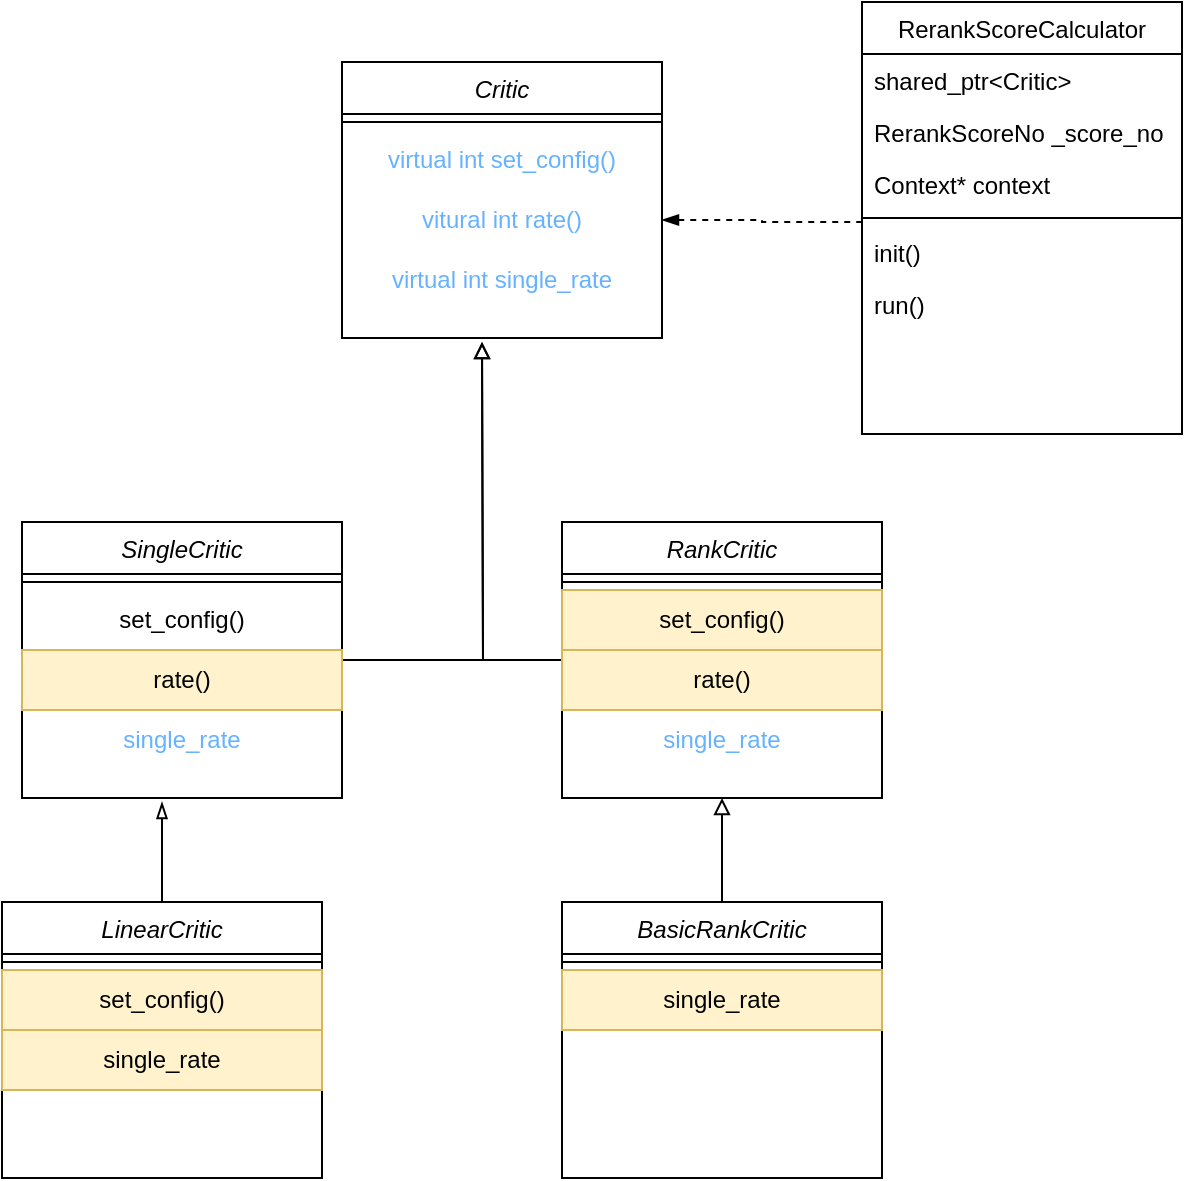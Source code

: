 <mxfile version="16.6.4" type="github">
  <diagram id="C5RBs43oDa-KdzZeNtuy" name="Page-1">
    <mxGraphModel dx="1422" dy="762" grid="1" gridSize="10" guides="1" tooltips="1" connect="1" arrows="1" fold="1" page="1" pageScale="1" pageWidth="827" pageHeight="1169" math="0" shadow="0">
      <root>
        <mxCell id="WIyWlLk6GJQsqaUBKTNV-0" />
        <mxCell id="WIyWlLk6GJQsqaUBKTNV-1" parent="WIyWlLk6GJQsqaUBKTNV-0" />
        <mxCell id="zkfFHV4jXpPFQw0GAbJ--0" value="Critic" style="swimlane;fontStyle=2;align=center;verticalAlign=top;childLayout=stackLayout;horizontal=1;startSize=26;horizontalStack=0;resizeParent=1;resizeLast=0;collapsible=1;marginBottom=0;rounded=0;shadow=0;strokeWidth=1;" parent="WIyWlLk6GJQsqaUBKTNV-1" vertex="1">
          <mxGeometry x="220" y="120" width="160" height="138" as="geometry">
            <mxRectangle x="230" y="140" width="160" height="26" as="alternateBounds" />
          </mxGeometry>
        </mxCell>
        <mxCell id="zkfFHV4jXpPFQw0GAbJ--4" value="" style="line;html=1;strokeWidth=1;align=left;verticalAlign=middle;spacingTop=-1;spacingLeft=3;spacingRight=3;rotatable=0;labelPosition=right;points=[];portConstraint=eastwest;" parent="zkfFHV4jXpPFQw0GAbJ--0" vertex="1">
          <mxGeometry y="26" width="160" height="8" as="geometry" />
        </mxCell>
        <mxCell id="ASajOB_n0ggVF3GqJLxd-9" value="virtual int set_config()" style="text;html=1;strokeColor=none;fillColor=none;align=center;verticalAlign=middle;whiteSpace=wrap;rounded=0;fontColor=#66B2FF;" vertex="1" parent="zkfFHV4jXpPFQw0GAbJ--0">
          <mxGeometry y="34" width="160" height="30" as="geometry" />
        </mxCell>
        <mxCell id="ASajOB_n0ggVF3GqJLxd-10" value="vitural int rate()" style="text;html=1;strokeColor=none;fillColor=none;align=center;verticalAlign=middle;whiteSpace=wrap;rounded=0;fontColor=#66B2FF;" vertex="1" parent="zkfFHV4jXpPFQw0GAbJ--0">
          <mxGeometry y="64" width="160" height="30" as="geometry" />
        </mxCell>
        <mxCell id="ASajOB_n0ggVF3GqJLxd-11" value="virtual int single_rate" style="text;html=1;strokeColor=none;fillColor=none;align=center;verticalAlign=middle;whiteSpace=wrap;rounded=0;fontColor=#66B2FF;" vertex="1" parent="zkfFHV4jXpPFQw0GAbJ--0">
          <mxGeometry y="94" width="160" height="30" as="geometry" />
        </mxCell>
        <mxCell id="zkfFHV4jXpPFQw0GAbJ--17" value="RerankScoreCalculator" style="swimlane;fontStyle=0;align=center;verticalAlign=top;childLayout=stackLayout;horizontal=1;startSize=26;horizontalStack=0;resizeParent=1;resizeLast=0;collapsible=1;marginBottom=0;rounded=0;shadow=0;strokeWidth=1;" parent="WIyWlLk6GJQsqaUBKTNV-1" vertex="1">
          <mxGeometry x="480" y="90" width="160" height="216" as="geometry">
            <mxRectangle x="550" y="140" width="160" height="26" as="alternateBounds" />
          </mxGeometry>
        </mxCell>
        <mxCell id="zkfFHV4jXpPFQw0GAbJ--18" value="shared_ptr&lt;Critic&gt;" style="text;align=left;verticalAlign=top;spacingLeft=4;spacingRight=4;overflow=hidden;rotatable=0;points=[[0,0.5],[1,0.5]];portConstraint=eastwest;" parent="zkfFHV4jXpPFQw0GAbJ--17" vertex="1">
          <mxGeometry y="26" width="160" height="26" as="geometry" />
        </mxCell>
        <mxCell id="zkfFHV4jXpPFQw0GAbJ--19" value="RerankScoreNo _score_no" style="text;align=left;verticalAlign=top;spacingLeft=4;spacingRight=4;overflow=hidden;rotatable=0;points=[[0,0.5],[1,0.5]];portConstraint=eastwest;rounded=0;shadow=0;html=0;" parent="zkfFHV4jXpPFQw0GAbJ--17" vertex="1">
          <mxGeometry y="52" width="160" height="26" as="geometry" />
        </mxCell>
        <mxCell id="zkfFHV4jXpPFQw0GAbJ--21" value="Context* context" style="text;align=left;verticalAlign=top;spacingLeft=4;spacingRight=4;overflow=hidden;rotatable=0;points=[[0,0.5],[1,0.5]];portConstraint=eastwest;rounded=0;shadow=0;html=0;" parent="zkfFHV4jXpPFQw0GAbJ--17" vertex="1">
          <mxGeometry y="78" width="160" height="26" as="geometry" />
        </mxCell>
        <mxCell id="zkfFHV4jXpPFQw0GAbJ--23" value="" style="line;html=1;strokeWidth=1;align=left;verticalAlign=middle;spacingTop=-1;spacingLeft=3;spacingRight=3;rotatable=0;labelPosition=right;points=[];portConstraint=eastwest;" parent="zkfFHV4jXpPFQw0GAbJ--17" vertex="1">
          <mxGeometry y="104" width="160" height="8" as="geometry" />
        </mxCell>
        <mxCell id="zkfFHV4jXpPFQw0GAbJ--24" value="init()" style="text;align=left;verticalAlign=top;spacingLeft=4;spacingRight=4;overflow=hidden;rotatable=0;points=[[0,0.5],[1,0.5]];portConstraint=eastwest;" parent="zkfFHV4jXpPFQw0GAbJ--17" vertex="1">
          <mxGeometry y="112" width="160" height="26" as="geometry" />
        </mxCell>
        <mxCell id="zkfFHV4jXpPFQw0GAbJ--25" value="run()" style="text;align=left;verticalAlign=top;spacingLeft=4;spacingRight=4;overflow=hidden;rotatable=0;points=[[0,0.5],[1,0.5]];portConstraint=eastwest;" parent="zkfFHV4jXpPFQw0GAbJ--17" vertex="1">
          <mxGeometry y="138" width="160" height="26" as="geometry" />
        </mxCell>
        <mxCell id="ASajOB_n0ggVF3GqJLxd-22" style="edgeStyle=orthogonalEdgeStyle;rounded=0;orthogonalLoop=1;jettySize=auto;html=1;fontColor=#66B2FF;endArrow=block;endFill=0;" edge="1" parent="WIyWlLk6GJQsqaUBKTNV-1" source="ASajOB_n0ggVF3GqJLxd-12">
          <mxGeometry relative="1" as="geometry">
            <mxPoint x="290" y="260" as="targetPoint" />
          </mxGeometry>
        </mxCell>
        <mxCell id="ASajOB_n0ggVF3GqJLxd-12" value="SingleCritic" style="swimlane;fontStyle=2;align=center;verticalAlign=top;childLayout=stackLayout;horizontal=1;startSize=26;horizontalStack=0;resizeParent=1;resizeLast=0;collapsible=1;marginBottom=0;rounded=0;shadow=0;strokeWidth=1;" vertex="1" parent="WIyWlLk6GJQsqaUBKTNV-1">
          <mxGeometry x="60" y="350" width="160" height="138" as="geometry">
            <mxRectangle x="230" y="140" width="160" height="26" as="alternateBounds" />
          </mxGeometry>
        </mxCell>
        <mxCell id="ASajOB_n0ggVF3GqJLxd-13" value="" style="line;html=1;strokeWidth=1;align=left;verticalAlign=middle;spacingTop=-1;spacingLeft=3;spacingRight=3;rotatable=0;labelPosition=right;points=[];portConstraint=eastwest;" vertex="1" parent="ASajOB_n0ggVF3GqJLxd-12">
          <mxGeometry y="26" width="160" height="8" as="geometry" />
        </mxCell>
        <mxCell id="ASajOB_n0ggVF3GqJLxd-14" value="set_config()" style="text;html=1;align=center;verticalAlign=middle;whiteSpace=wrap;rounded=0;" vertex="1" parent="ASajOB_n0ggVF3GqJLxd-12">
          <mxGeometry y="34" width="160" height="30" as="geometry" />
        </mxCell>
        <mxCell id="ASajOB_n0ggVF3GqJLxd-15" value="rate()" style="text;html=1;strokeColor=#d6b656;fillColor=#fff2cc;align=center;verticalAlign=middle;whiteSpace=wrap;rounded=0;" vertex="1" parent="ASajOB_n0ggVF3GqJLxd-12">
          <mxGeometry y="64" width="160" height="30" as="geometry" />
        </mxCell>
        <mxCell id="ASajOB_n0ggVF3GqJLxd-16" value="single_rate" style="text;html=1;strokeColor=none;fillColor=none;align=center;verticalAlign=middle;whiteSpace=wrap;rounded=0;fontColor=#66B2FF;" vertex="1" parent="ASajOB_n0ggVF3GqJLxd-12">
          <mxGeometry y="94" width="160" height="30" as="geometry" />
        </mxCell>
        <mxCell id="ASajOB_n0ggVF3GqJLxd-23" style="edgeStyle=orthogonalEdgeStyle;rounded=0;orthogonalLoop=1;jettySize=auto;html=1;fontColor=#66B2FF;endArrow=block;endFill=0;" edge="1" parent="WIyWlLk6GJQsqaUBKTNV-1" source="ASajOB_n0ggVF3GqJLxd-17">
          <mxGeometry relative="1" as="geometry">
            <mxPoint x="290" y="260" as="targetPoint" />
          </mxGeometry>
        </mxCell>
        <mxCell id="ASajOB_n0ggVF3GqJLxd-17" value="RankCritic" style="swimlane;fontStyle=2;align=center;verticalAlign=top;childLayout=stackLayout;horizontal=1;startSize=26;horizontalStack=0;resizeParent=1;resizeLast=0;collapsible=1;marginBottom=0;rounded=0;shadow=0;strokeWidth=1;" vertex="1" parent="WIyWlLk6GJQsqaUBKTNV-1">
          <mxGeometry x="330" y="350" width="160" height="138" as="geometry">
            <mxRectangle x="230" y="140" width="160" height="26" as="alternateBounds" />
          </mxGeometry>
        </mxCell>
        <mxCell id="ASajOB_n0ggVF3GqJLxd-18" value="" style="line;html=1;strokeWidth=1;align=left;verticalAlign=middle;spacingTop=-1;spacingLeft=3;spacingRight=3;rotatable=0;labelPosition=right;points=[];portConstraint=eastwest;" vertex="1" parent="ASajOB_n0ggVF3GqJLxd-17">
          <mxGeometry y="26" width="160" height="8" as="geometry" />
        </mxCell>
        <mxCell id="ASajOB_n0ggVF3GqJLxd-19" value="set_config()" style="text;html=1;strokeColor=#d6b656;fillColor=#fff2cc;align=center;verticalAlign=middle;whiteSpace=wrap;rounded=0;" vertex="1" parent="ASajOB_n0ggVF3GqJLxd-17">
          <mxGeometry y="34" width="160" height="30" as="geometry" />
        </mxCell>
        <mxCell id="ASajOB_n0ggVF3GqJLxd-20" value="rate()" style="text;html=1;strokeColor=#d6b656;fillColor=#fff2cc;align=center;verticalAlign=middle;whiteSpace=wrap;rounded=0;" vertex="1" parent="ASajOB_n0ggVF3GqJLxd-17">
          <mxGeometry y="64" width="160" height="30" as="geometry" />
        </mxCell>
        <mxCell id="ASajOB_n0ggVF3GqJLxd-21" value="single_rate" style="text;html=1;strokeColor=none;fillColor=none;align=center;verticalAlign=middle;whiteSpace=wrap;rounded=0;fontColor=#66B2FF;" vertex="1" parent="ASajOB_n0ggVF3GqJLxd-17">
          <mxGeometry y="94" width="160" height="30" as="geometry" />
        </mxCell>
        <mxCell id="ASajOB_n0ggVF3GqJLxd-37" style="edgeStyle=orthogonalEdgeStyle;rounded=0;orthogonalLoop=1;jettySize=auto;html=1;fontColor=#66B2FF;endArrow=blockThin;endFill=0;" edge="1" parent="WIyWlLk6GJQsqaUBKTNV-1" source="ASajOB_n0ggVF3GqJLxd-26">
          <mxGeometry relative="1" as="geometry">
            <mxPoint x="130" y="490" as="targetPoint" />
          </mxGeometry>
        </mxCell>
        <mxCell id="ASajOB_n0ggVF3GqJLxd-26" value="LinearCritic" style="swimlane;fontStyle=2;align=center;verticalAlign=top;childLayout=stackLayout;horizontal=1;startSize=26;horizontalStack=0;resizeParent=1;resizeLast=0;collapsible=1;marginBottom=0;rounded=0;shadow=0;strokeWidth=1;" vertex="1" parent="WIyWlLk6GJQsqaUBKTNV-1">
          <mxGeometry x="50" y="540" width="160" height="138" as="geometry">
            <mxRectangle x="230" y="140" width="160" height="26" as="alternateBounds" />
          </mxGeometry>
        </mxCell>
        <mxCell id="ASajOB_n0ggVF3GqJLxd-27" value="" style="line;html=1;strokeWidth=1;align=left;verticalAlign=middle;spacingTop=-1;spacingLeft=3;spacingRight=3;rotatable=0;labelPosition=right;points=[];portConstraint=eastwest;" vertex="1" parent="ASajOB_n0ggVF3GqJLxd-26">
          <mxGeometry y="26" width="160" height="8" as="geometry" />
        </mxCell>
        <mxCell id="ASajOB_n0ggVF3GqJLxd-28" value="set_config()" style="text;html=1;strokeColor=#d6b656;fillColor=#fff2cc;align=center;verticalAlign=middle;whiteSpace=wrap;rounded=0;" vertex="1" parent="ASajOB_n0ggVF3GqJLxd-26">
          <mxGeometry y="34" width="160" height="30" as="geometry" />
        </mxCell>
        <mxCell id="ASajOB_n0ggVF3GqJLxd-30" value="single_rate" style="text;html=1;strokeColor=#d6b656;fillColor=#fff2cc;align=center;verticalAlign=middle;whiteSpace=wrap;rounded=0;" vertex="1" parent="ASajOB_n0ggVF3GqJLxd-26">
          <mxGeometry y="64" width="160" height="30" as="geometry" />
        </mxCell>
        <mxCell id="ASajOB_n0ggVF3GqJLxd-38" style="edgeStyle=orthogonalEdgeStyle;rounded=0;orthogonalLoop=1;jettySize=auto;html=1;entryX=0.5;entryY=1;entryDx=0;entryDy=0;fontColor=#66B2FF;endArrow=block;endFill=0;" edge="1" parent="WIyWlLk6GJQsqaUBKTNV-1" source="ASajOB_n0ggVF3GqJLxd-31" target="ASajOB_n0ggVF3GqJLxd-17">
          <mxGeometry relative="1" as="geometry" />
        </mxCell>
        <mxCell id="ASajOB_n0ggVF3GqJLxd-31" value="BasicRankCritic" style="swimlane;fontStyle=2;align=center;verticalAlign=top;childLayout=stackLayout;horizontal=1;startSize=26;horizontalStack=0;resizeParent=1;resizeLast=0;collapsible=1;marginBottom=0;rounded=0;shadow=0;strokeWidth=1;" vertex="1" parent="WIyWlLk6GJQsqaUBKTNV-1">
          <mxGeometry x="330" y="540" width="160" height="138" as="geometry">
            <mxRectangle x="230" y="140" width="160" height="26" as="alternateBounds" />
          </mxGeometry>
        </mxCell>
        <mxCell id="ASajOB_n0ggVF3GqJLxd-32" value="" style="line;html=1;strokeWidth=1;align=left;verticalAlign=middle;spacingTop=-1;spacingLeft=3;spacingRight=3;rotatable=0;labelPosition=right;points=[];portConstraint=eastwest;" vertex="1" parent="ASajOB_n0ggVF3GqJLxd-31">
          <mxGeometry y="26" width="160" height="8" as="geometry" />
        </mxCell>
        <mxCell id="ASajOB_n0ggVF3GqJLxd-35" value="single_rate" style="text;html=1;strokeColor=#d6b656;fillColor=#fff2cc;align=center;verticalAlign=middle;whiteSpace=wrap;rounded=0;" vertex="1" parent="ASajOB_n0ggVF3GqJLxd-31">
          <mxGeometry y="34" width="160" height="30" as="geometry" />
        </mxCell>
        <mxCell id="ASajOB_n0ggVF3GqJLxd-53" style="edgeStyle=orthogonalEdgeStyle;rounded=0;orthogonalLoop=1;jettySize=auto;html=1;exitX=1;exitY=0.5;exitDx=0;exitDy=0;entryX=0.013;entryY=-0.077;entryDx=0;entryDy=0;entryPerimeter=0;fontColor=#66B2FF;startArrow=blockThin;startFill=1;endArrow=none;endFill=0;dashed=1;" edge="1" parent="WIyWlLk6GJQsqaUBKTNV-1" source="ASajOB_n0ggVF3GqJLxd-10" target="zkfFHV4jXpPFQw0GAbJ--24">
          <mxGeometry relative="1" as="geometry" />
        </mxCell>
      </root>
    </mxGraphModel>
  </diagram>
</mxfile>
